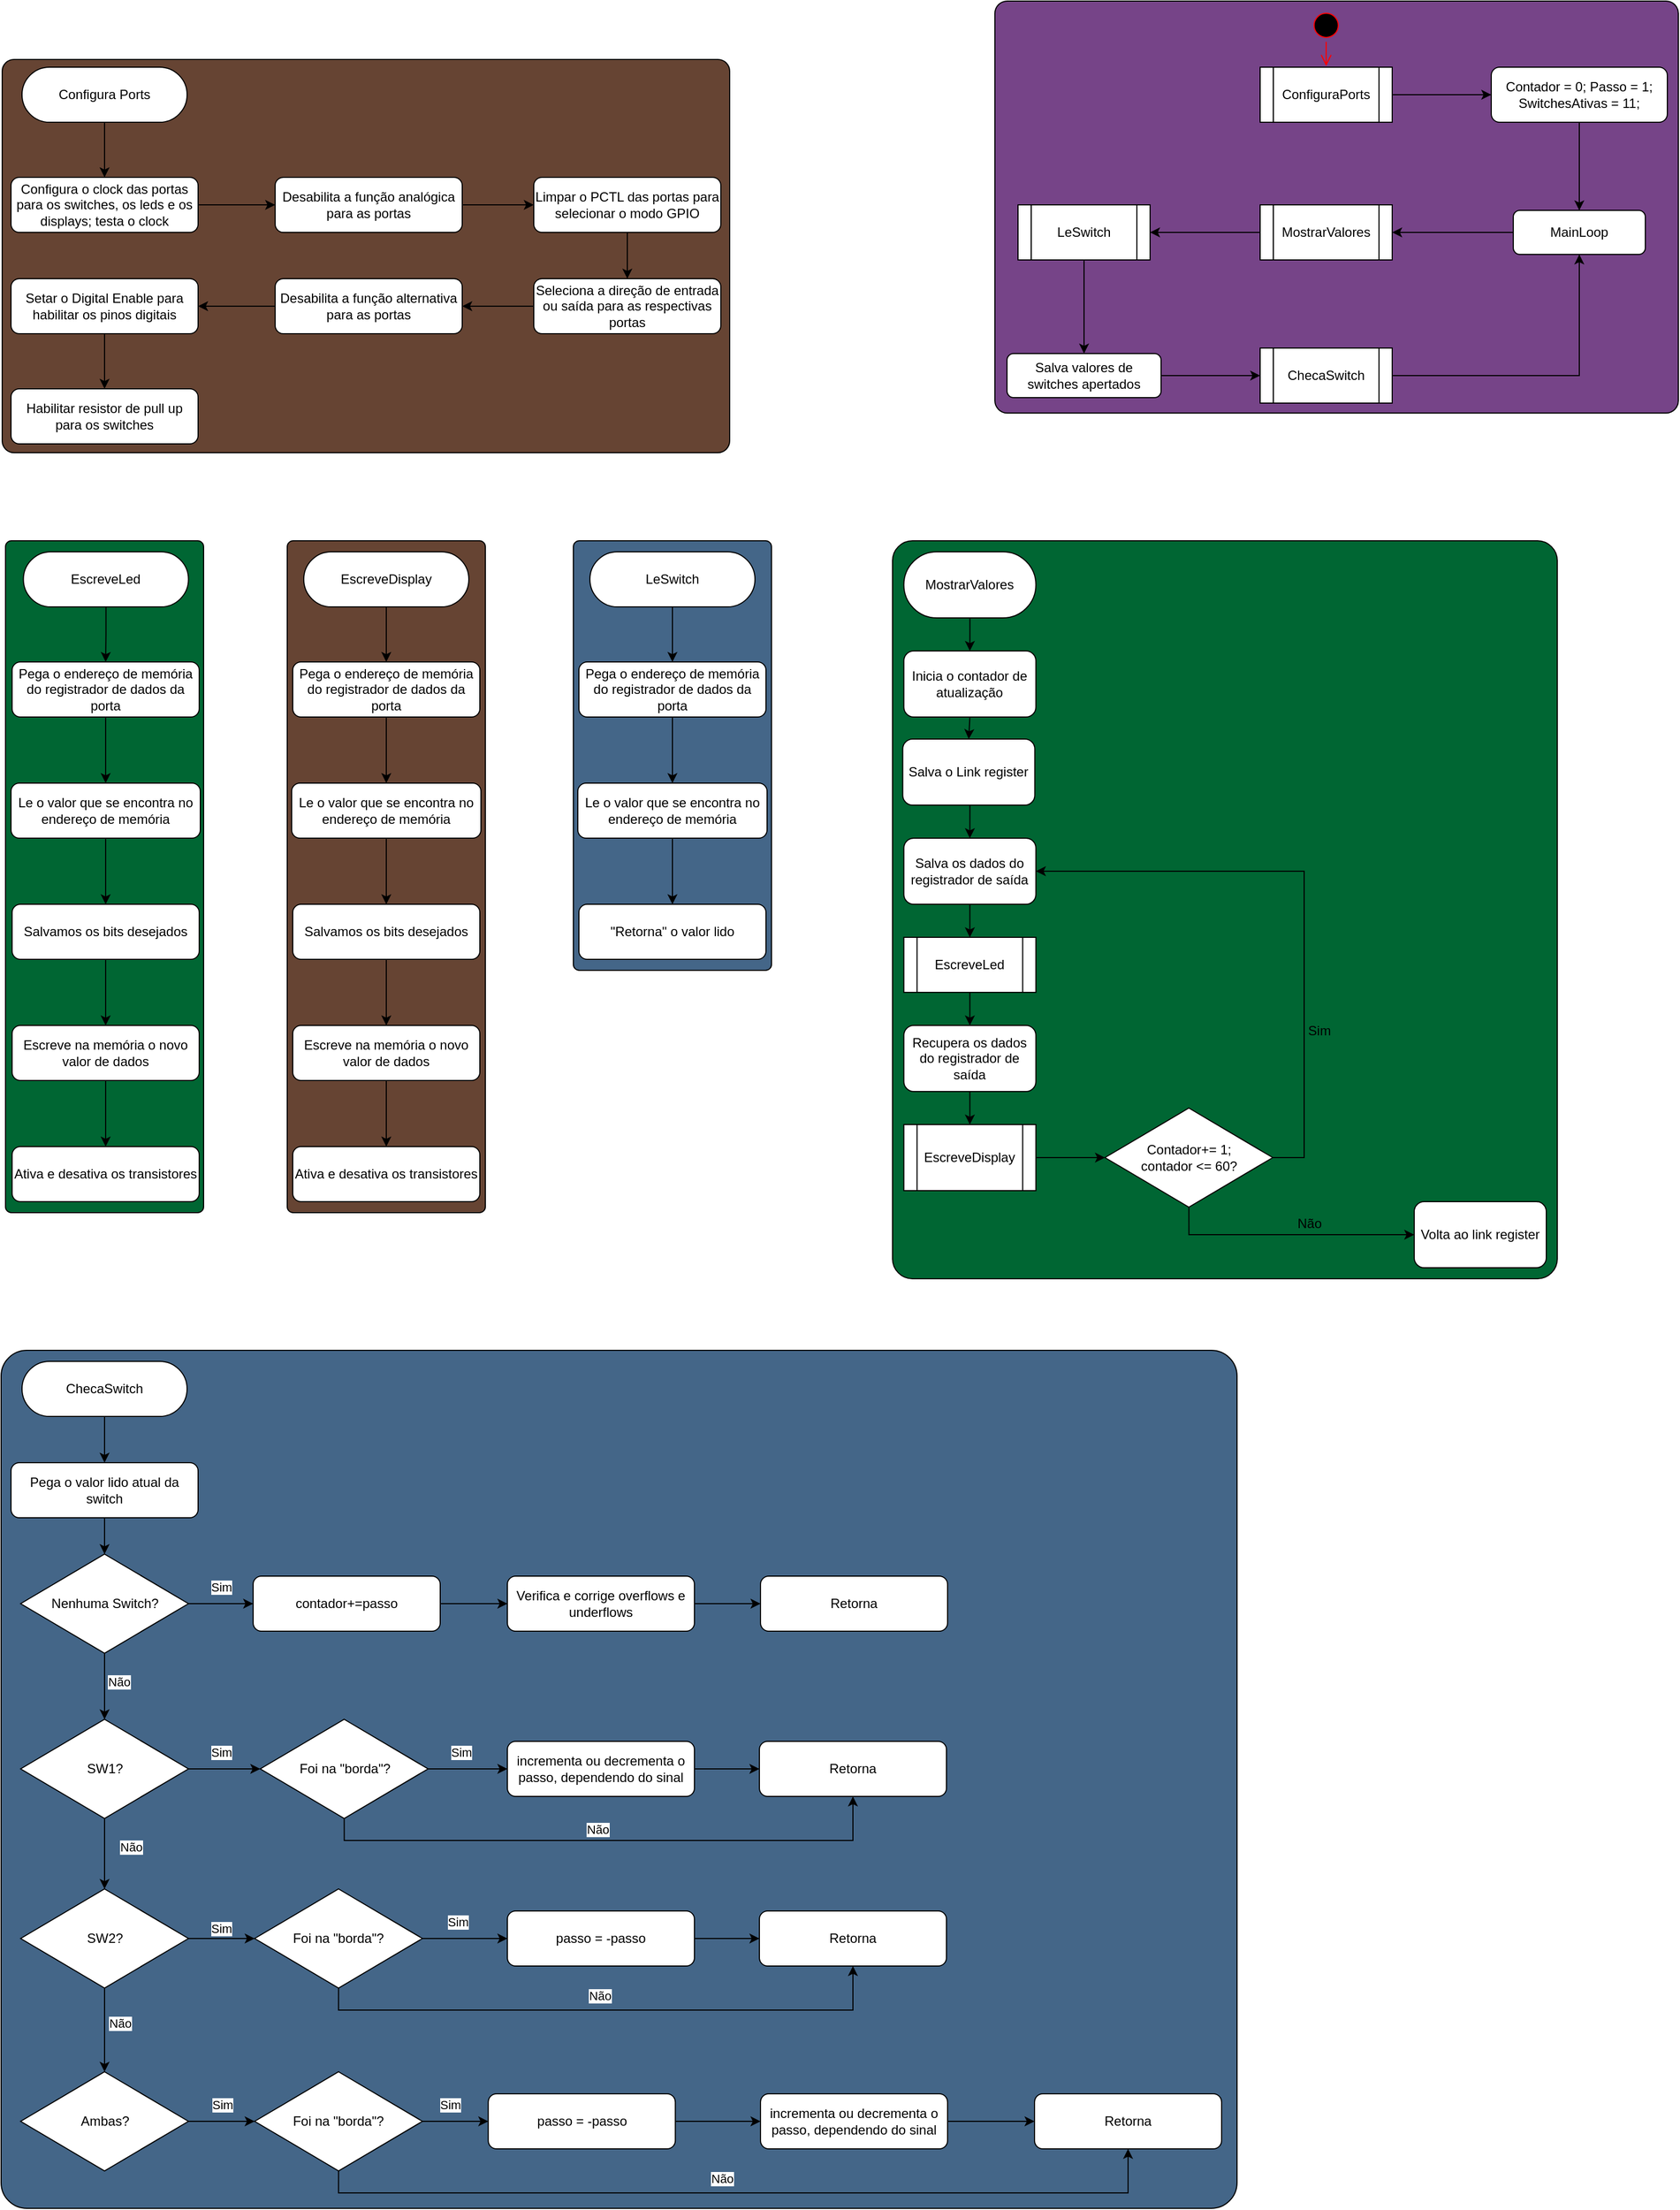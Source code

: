 <mxfile version="24.8.6">
  <diagram id="C5RBs43oDa-KdzZeNtuy" name="Page-1">
    <mxGraphModel dx="4897" dy="2060" grid="1" gridSize="10" guides="1" tooltips="1" connect="1" arrows="1" fold="1" page="1" pageScale="1" pageWidth="827" pageHeight="1169" math="0" shadow="0">
      <root>
        <mxCell id="WIyWlLk6GJQsqaUBKTNV-0" />
        <mxCell id="WIyWlLk6GJQsqaUBKTNV-1" parent="WIyWlLk6GJQsqaUBKTNV-0" />
        <mxCell id="rMhqAEyjCAJwNAI1KqYZ-9" value="" style="rounded=1;whiteSpace=wrap;html=1;shadow=0;fillColor=#764488;arcSize=3;" vertex="1" parent="WIyWlLk6GJQsqaUBKTNV-1">
          <mxGeometry x="119" y="10" width="621" height="374" as="geometry" />
        </mxCell>
        <mxCell id="rMhqAEyjCAJwNAI1KqYZ-8" value="" style="rounded=1;whiteSpace=wrap;html=1;shadow=0;fillColor=#446688;arcSize=3;" vertex="1" parent="WIyWlLk6GJQsqaUBKTNV-1">
          <mxGeometry x="-784" y="1235" width="1123" height="779" as="geometry" />
        </mxCell>
        <mxCell id="rMhqAEyjCAJwNAI1KqYZ-6" value="" style="rounded=1;whiteSpace=wrap;html=1;shadow=0;fillColor=#006633;arcSize=3;" vertex="1" parent="WIyWlLk6GJQsqaUBKTNV-1">
          <mxGeometry x="26" y="500" width="604" height="670" as="geometry" />
        </mxCell>
        <mxCell id="rMhqAEyjCAJwNAI1KqYZ-5" value="" style="rounded=1;whiteSpace=wrap;html=1;shadow=0;fillColor=#664433;arcSize=3;" vertex="1" parent="WIyWlLk6GJQsqaUBKTNV-1">
          <mxGeometry x="-783" y="63" width="661" height="357" as="geometry" />
        </mxCell>
        <mxCell id="rMhqAEyjCAJwNAI1KqYZ-4" value="" style="rounded=1;whiteSpace=wrap;html=1;shadow=0;fillColor=#446688;arcSize=3;" vertex="1" parent="WIyWlLk6GJQsqaUBKTNV-1">
          <mxGeometry x="-264" y="500" width="180" height="390" as="geometry" />
        </mxCell>
        <mxCell id="rMhqAEyjCAJwNAI1KqYZ-3" value="" style="rounded=1;whiteSpace=wrap;html=1;shadow=0;fillColor=#664433;arcSize=3;" vertex="1" parent="WIyWlLk6GJQsqaUBKTNV-1">
          <mxGeometry x="-524" y="500" width="180" height="610" as="geometry" />
        </mxCell>
        <mxCell id="rMhqAEyjCAJwNAI1KqYZ-2" value="" style="rounded=1;whiteSpace=wrap;html=1;shadow=0;fillColor=#006633;arcSize=3;" vertex="1" parent="WIyWlLk6GJQsqaUBKTNV-1">
          <mxGeometry x="-780" y="500" width="180" height="610" as="geometry" />
        </mxCell>
        <mxCell id="di8cyNwVnmL25keaqeYR-61" style="edgeStyle=orthogonalEdgeStyle;rounded=0;orthogonalLoop=1;jettySize=auto;html=1;exitX=0.5;exitY=1;exitDx=0;exitDy=0;entryX=0.5;entryY=0;entryDx=0;entryDy=0;" parent="WIyWlLk6GJQsqaUBKTNV-1" source="lv_RekSb9gPEwTirCU2u-7" target="di8cyNwVnmL25keaqeYR-53" edge="1">
          <mxGeometry relative="1" as="geometry" />
        </mxCell>
        <mxCell id="lv_RekSb9gPEwTirCU2u-7" value="Contador = 0; Passo = 1; SwitchesAtivas = 11;" style="rounded=1;whiteSpace=wrap;html=1;" parent="WIyWlLk6GJQsqaUBKTNV-1" vertex="1">
          <mxGeometry x="570" y="70" width="160" height="50" as="geometry" />
        </mxCell>
        <mxCell id="di8cyNwVnmL25keaqeYR-60" style="edgeStyle=orthogonalEdgeStyle;rounded=0;orthogonalLoop=1;jettySize=auto;html=1;exitX=1;exitY=0.5;exitDx=0;exitDy=0;entryX=0;entryY=0.5;entryDx=0;entryDy=0;" parent="WIyWlLk6GJQsqaUBKTNV-1" source="lv_RekSb9gPEwTirCU2u-9" target="lv_RekSb9gPEwTirCU2u-7" edge="1">
          <mxGeometry relative="1" as="geometry" />
        </mxCell>
        <mxCell id="lv_RekSb9gPEwTirCU2u-9" value="ConfiguraPorts" style="shape=process;whiteSpace=wrap;html=1;backgroundOutline=1;" parent="WIyWlLk6GJQsqaUBKTNV-1" vertex="1">
          <mxGeometry x="360" y="70" width="120" height="50" as="geometry" />
        </mxCell>
        <mxCell id="di8cyNwVnmL25keaqeYR-2" value="" style="edgeStyle=orthogonalEdgeStyle;rounded=0;orthogonalLoop=1;jettySize=auto;html=1;" parent="WIyWlLk6GJQsqaUBKTNV-1" source="di8cyNwVnmL25keaqeYR-0" target="di8cyNwVnmL25keaqeYR-1" edge="1">
          <mxGeometry relative="1" as="geometry" />
        </mxCell>
        <mxCell id="di8cyNwVnmL25keaqeYR-0" value="Configura Ports" style="rounded=1;whiteSpace=wrap;html=1;arcSize=50;" parent="WIyWlLk6GJQsqaUBKTNV-1" vertex="1">
          <mxGeometry x="-765" y="70" width="150" height="50" as="geometry" />
        </mxCell>
        <mxCell id="di8cyNwVnmL25keaqeYR-4" value="" style="edgeStyle=orthogonalEdgeStyle;rounded=0;orthogonalLoop=1;jettySize=auto;html=1;entryX=0;entryY=0.5;entryDx=0;entryDy=0;" parent="WIyWlLk6GJQsqaUBKTNV-1" source="di8cyNwVnmL25keaqeYR-1" target="di8cyNwVnmL25keaqeYR-5" edge="1">
          <mxGeometry relative="1" as="geometry">
            <mxPoint x="-510" y="195" as="targetPoint" />
          </mxGeometry>
        </mxCell>
        <mxCell id="di8cyNwVnmL25keaqeYR-1" value="Configura o clock das portas para os switches, os leds e os displays; testa o clock" style="whiteSpace=wrap;html=1;rounded=1;" parent="WIyWlLk6GJQsqaUBKTNV-1" vertex="1">
          <mxGeometry x="-775" y="170" width="170" height="50" as="geometry" />
        </mxCell>
        <mxCell id="di8cyNwVnmL25keaqeYR-7" style="edgeStyle=orthogonalEdgeStyle;rounded=0;orthogonalLoop=1;jettySize=auto;html=1;exitX=1;exitY=0.5;exitDx=0;exitDy=0;entryX=0;entryY=0.5;entryDx=0;entryDy=0;" parent="WIyWlLk6GJQsqaUBKTNV-1" source="di8cyNwVnmL25keaqeYR-5" target="di8cyNwVnmL25keaqeYR-6" edge="1">
          <mxGeometry relative="1" as="geometry" />
        </mxCell>
        <mxCell id="di8cyNwVnmL25keaqeYR-5" value="Desabilita a função analógica para as portas" style="whiteSpace=wrap;html=1;rounded=1;" parent="WIyWlLk6GJQsqaUBKTNV-1" vertex="1">
          <mxGeometry x="-535" y="170" width="170" height="50" as="geometry" />
        </mxCell>
        <mxCell id="di8cyNwVnmL25keaqeYR-9" style="edgeStyle=orthogonalEdgeStyle;rounded=0;orthogonalLoop=1;jettySize=auto;html=1;exitX=0.5;exitY=1;exitDx=0;exitDy=0;entryX=0.5;entryY=0;entryDx=0;entryDy=0;" parent="WIyWlLk6GJQsqaUBKTNV-1" source="di8cyNwVnmL25keaqeYR-6" target="di8cyNwVnmL25keaqeYR-8" edge="1">
          <mxGeometry relative="1" as="geometry" />
        </mxCell>
        <mxCell id="di8cyNwVnmL25keaqeYR-6" value="Limpar o PCTL das portas para selecionar o modo GPIO" style="whiteSpace=wrap;html=1;rounded=1;" parent="WIyWlLk6GJQsqaUBKTNV-1" vertex="1">
          <mxGeometry x="-300" y="170" width="170" height="50" as="geometry" />
        </mxCell>
        <mxCell id="t2Z2xWqeouiLBa1QRxr9-2" value="" style="ellipse;html=1;shape=startState;fillColor=#000000;strokeColor=#ff0000;" parent="WIyWlLk6GJQsqaUBKTNV-1" vertex="1">
          <mxGeometry x="405" y="17" width="30" height="30" as="geometry" />
        </mxCell>
        <mxCell id="t2Z2xWqeouiLBa1QRxr9-3" value="" style="edgeStyle=orthogonalEdgeStyle;html=1;verticalAlign=bottom;endArrow=open;endSize=8;strokeColor=#ff0000;rounded=0;" parent="WIyWlLk6GJQsqaUBKTNV-1" source="t2Z2xWqeouiLBa1QRxr9-2" edge="1">
          <mxGeometry relative="1" as="geometry">
            <mxPoint x="420" y="69" as="targetPoint" />
          </mxGeometry>
        </mxCell>
        <mxCell id="di8cyNwVnmL25keaqeYR-11" style="edgeStyle=orthogonalEdgeStyle;rounded=0;orthogonalLoop=1;jettySize=auto;html=1;entryX=1;entryY=0.5;entryDx=0;entryDy=0;" parent="WIyWlLk6GJQsqaUBKTNV-1" source="di8cyNwVnmL25keaqeYR-8" target="di8cyNwVnmL25keaqeYR-10" edge="1">
          <mxGeometry relative="1" as="geometry" />
        </mxCell>
        <mxCell id="di8cyNwVnmL25keaqeYR-8" value="Seleciona a direção de entrada ou saída para as respectivas portas" style="whiteSpace=wrap;html=1;rounded=1;" parent="WIyWlLk6GJQsqaUBKTNV-1" vertex="1">
          <mxGeometry x="-300" y="262" width="170" height="50" as="geometry" />
        </mxCell>
        <mxCell id="di8cyNwVnmL25keaqeYR-14" style="edgeStyle=orthogonalEdgeStyle;rounded=0;orthogonalLoop=1;jettySize=auto;html=1;exitX=0;exitY=0.5;exitDx=0;exitDy=0;entryX=1;entryY=0.5;entryDx=0;entryDy=0;" parent="WIyWlLk6GJQsqaUBKTNV-1" source="di8cyNwVnmL25keaqeYR-10" target="di8cyNwVnmL25keaqeYR-13" edge="1">
          <mxGeometry relative="1" as="geometry" />
        </mxCell>
        <mxCell id="di8cyNwVnmL25keaqeYR-10" value="Desabilita a função alternativa para as portas" style="whiteSpace=wrap;html=1;rounded=1;" parent="WIyWlLk6GJQsqaUBKTNV-1" vertex="1">
          <mxGeometry x="-535" y="262" width="170" height="50" as="geometry" />
        </mxCell>
        <mxCell id="di8cyNwVnmL25keaqeYR-16" style="edgeStyle=orthogonalEdgeStyle;rounded=0;orthogonalLoop=1;jettySize=auto;html=1;exitX=0.5;exitY=1;exitDx=0;exitDy=0;entryX=0.5;entryY=0;entryDx=0;entryDy=0;" parent="WIyWlLk6GJQsqaUBKTNV-1" source="di8cyNwVnmL25keaqeYR-13" target="di8cyNwVnmL25keaqeYR-15" edge="1">
          <mxGeometry relative="1" as="geometry" />
        </mxCell>
        <mxCell id="di8cyNwVnmL25keaqeYR-13" value="Setar o Digital Enable para habilitar os pinos digitais" style="whiteSpace=wrap;html=1;rounded=1;" parent="WIyWlLk6GJQsqaUBKTNV-1" vertex="1">
          <mxGeometry x="-775" y="262" width="170" height="50" as="geometry" />
        </mxCell>
        <mxCell id="di8cyNwVnmL25keaqeYR-15" value="Habilitar resistor de pull up para os switches" style="whiteSpace=wrap;html=1;rounded=1;" parent="WIyWlLk6GJQsqaUBKTNV-1" vertex="1">
          <mxGeometry x="-775" y="362" width="170" height="50" as="geometry" />
        </mxCell>
        <mxCell id="di8cyNwVnmL25keaqeYR-17" value="" style="edgeStyle=orthogonalEdgeStyle;rounded=0;orthogonalLoop=1;jettySize=auto;html=1;" parent="WIyWlLk6GJQsqaUBKTNV-1" source="di8cyNwVnmL25keaqeYR-18" target="di8cyNwVnmL25keaqeYR-20" edge="1">
          <mxGeometry relative="1" as="geometry" />
        </mxCell>
        <mxCell id="di8cyNwVnmL25keaqeYR-18" value="EscreveLed" style="rounded=1;whiteSpace=wrap;html=1;arcSize=50;" parent="WIyWlLk6GJQsqaUBKTNV-1" vertex="1">
          <mxGeometry x="-763.75" y="510" width="150" height="50" as="geometry" />
        </mxCell>
        <mxCell id="di8cyNwVnmL25keaqeYR-19" value="" style="edgeStyle=orthogonalEdgeStyle;rounded=0;orthogonalLoop=1;jettySize=auto;html=1;entryX=0.5;entryY=0;entryDx=0;entryDy=0;" parent="WIyWlLk6GJQsqaUBKTNV-1" source="di8cyNwVnmL25keaqeYR-20" target="di8cyNwVnmL25keaqeYR-22" edge="1">
          <mxGeometry relative="1" as="geometry">
            <mxPoint x="-510" y="645" as="targetPoint" />
          </mxGeometry>
        </mxCell>
        <mxCell id="di8cyNwVnmL25keaqeYR-20" value="Pega o endereço de memória do registrador de dados da porta" style="whiteSpace=wrap;html=1;rounded=1;" parent="WIyWlLk6GJQsqaUBKTNV-1" vertex="1">
          <mxGeometry x="-774" y="610" width="170" height="50" as="geometry" />
        </mxCell>
        <mxCell id="di8cyNwVnmL25keaqeYR-33" style="edgeStyle=orthogonalEdgeStyle;rounded=0;orthogonalLoop=1;jettySize=auto;html=1;exitX=0.5;exitY=1;exitDx=0;exitDy=0;entryX=0.5;entryY=0;entryDx=0;entryDy=0;" parent="WIyWlLk6GJQsqaUBKTNV-1" source="di8cyNwVnmL25keaqeYR-22" target="di8cyNwVnmL25keaqeYR-24" edge="1">
          <mxGeometry relative="1" as="geometry" />
        </mxCell>
        <mxCell id="di8cyNwVnmL25keaqeYR-22" value="Le o valor que se encontra no endereço de memória" style="whiteSpace=wrap;html=1;rounded=1;" parent="WIyWlLk6GJQsqaUBKTNV-1" vertex="1">
          <mxGeometry x="-775" y="720" width="172" height="50" as="geometry" />
        </mxCell>
        <mxCell id="di8cyNwVnmL25keaqeYR-23" style="edgeStyle=orthogonalEdgeStyle;rounded=0;orthogonalLoop=1;jettySize=auto;html=1;exitX=0.5;exitY=1;exitDx=0;exitDy=0;entryX=0.5;entryY=0;entryDx=0;entryDy=0;" parent="WIyWlLk6GJQsqaUBKTNV-1" source="di8cyNwVnmL25keaqeYR-24" target="di8cyNwVnmL25keaqeYR-26" edge="1">
          <mxGeometry relative="1" as="geometry" />
        </mxCell>
        <mxCell id="di8cyNwVnmL25keaqeYR-24" value="Salvamos os bits desejados" style="whiteSpace=wrap;html=1;rounded=1;" parent="WIyWlLk6GJQsqaUBKTNV-1" vertex="1">
          <mxGeometry x="-774" y="830" width="170" height="50" as="geometry" />
        </mxCell>
        <mxCell id="mHyUCylD8nDvr27302HU-1" style="edgeStyle=orthogonalEdgeStyle;rounded=0;orthogonalLoop=1;jettySize=auto;html=1;exitX=0.5;exitY=1;exitDx=0;exitDy=0;entryX=0.5;entryY=0;entryDx=0;entryDy=0;" parent="WIyWlLk6GJQsqaUBKTNV-1" source="di8cyNwVnmL25keaqeYR-26" target="mHyUCylD8nDvr27302HU-0" edge="1">
          <mxGeometry relative="1" as="geometry" />
        </mxCell>
        <mxCell id="di8cyNwVnmL25keaqeYR-26" value="Escreve na memória o novo valor de dados" style="whiteSpace=wrap;html=1;rounded=1;" parent="WIyWlLk6GJQsqaUBKTNV-1" vertex="1">
          <mxGeometry x="-774" y="940" width="170" height="50" as="geometry" />
        </mxCell>
        <mxCell id="di8cyNwVnmL25keaqeYR-34" value="" style="edgeStyle=orthogonalEdgeStyle;rounded=0;orthogonalLoop=1;jettySize=auto;html=1;" parent="WIyWlLk6GJQsqaUBKTNV-1" source="di8cyNwVnmL25keaqeYR-35" target="di8cyNwVnmL25keaqeYR-37" edge="1">
          <mxGeometry relative="1" as="geometry" />
        </mxCell>
        <mxCell id="di8cyNwVnmL25keaqeYR-35" value="EscreveDisplay" style="rounded=1;whiteSpace=wrap;html=1;arcSize=50;" parent="WIyWlLk6GJQsqaUBKTNV-1" vertex="1">
          <mxGeometry x="-509" y="510" width="150" height="50" as="geometry" />
        </mxCell>
        <mxCell id="di8cyNwVnmL25keaqeYR-36" value="" style="edgeStyle=orthogonalEdgeStyle;rounded=0;orthogonalLoop=1;jettySize=auto;html=1;entryX=0.5;entryY=0;entryDx=0;entryDy=0;" parent="WIyWlLk6GJQsqaUBKTNV-1" source="di8cyNwVnmL25keaqeYR-37" target="di8cyNwVnmL25keaqeYR-39" edge="1">
          <mxGeometry relative="1" as="geometry">
            <mxPoint x="-255" y="645" as="targetPoint" />
          </mxGeometry>
        </mxCell>
        <mxCell id="di8cyNwVnmL25keaqeYR-37" value="Pega o endereço de memória do registrador de dados da porta" style="whiteSpace=wrap;html=1;rounded=1;" parent="WIyWlLk6GJQsqaUBKTNV-1" vertex="1">
          <mxGeometry x="-519" y="610" width="170" height="50" as="geometry" />
        </mxCell>
        <mxCell id="di8cyNwVnmL25keaqeYR-38" style="edgeStyle=orthogonalEdgeStyle;rounded=0;orthogonalLoop=1;jettySize=auto;html=1;exitX=0.5;exitY=1;exitDx=0;exitDy=0;entryX=0.5;entryY=0;entryDx=0;entryDy=0;" parent="WIyWlLk6GJQsqaUBKTNV-1" source="di8cyNwVnmL25keaqeYR-39" target="di8cyNwVnmL25keaqeYR-41" edge="1">
          <mxGeometry relative="1" as="geometry" />
        </mxCell>
        <mxCell id="di8cyNwVnmL25keaqeYR-39" value="Le o valor que se encontra no endereço de memória" style="whiteSpace=wrap;html=1;rounded=1;" parent="WIyWlLk6GJQsqaUBKTNV-1" vertex="1">
          <mxGeometry x="-520" y="720" width="172" height="50" as="geometry" />
        </mxCell>
        <mxCell id="di8cyNwVnmL25keaqeYR-40" style="edgeStyle=orthogonalEdgeStyle;rounded=0;orthogonalLoop=1;jettySize=auto;html=1;exitX=0.5;exitY=1;exitDx=0;exitDy=0;entryX=0.5;entryY=0;entryDx=0;entryDy=0;" parent="WIyWlLk6GJQsqaUBKTNV-1" source="di8cyNwVnmL25keaqeYR-41" target="di8cyNwVnmL25keaqeYR-42" edge="1">
          <mxGeometry relative="1" as="geometry" />
        </mxCell>
        <mxCell id="di8cyNwVnmL25keaqeYR-41" value="Salvamos os bits desejados" style="whiteSpace=wrap;html=1;rounded=1;" parent="WIyWlLk6GJQsqaUBKTNV-1" vertex="1">
          <mxGeometry x="-519" y="830" width="170" height="50" as="geometry" />
        </mxCell>
        <mxCell id="mHyUCylD8nDvr27302HU-3" style="edgeStyle=orthogonalEdgeStyle;rounded=0;orthogonalLoop=1;jettySize=auto;html=1;exitX=0.5;exitY=1;exitDx=0;exitDy=0;entryX=0.5;entryY=0;entryDx=0;entryDy=0;" parent="WIyWlLk6GJQsqaUBKTNV-1" source="di8cyNwVnmL25keaqeYR-42" target="mHyUCylD8nDvr27302HU-2" edge="1">
          <mxGeometry relative="1" as="geometry" />
        </mxCell>
        <mxCell id="di8cyNwVnmL25keaqeYR-42" value="Escreve na memória o novo valor de dados" style="whiteSpace=wrap;html=1;rounded=1;" parent="WIyWlLk6GJQsqaUBKTNV-1" vertex="1">
          <mxGeometry x="-519" y="940" width="170" height="50" as="geometry" />
        </mxCell>
        <mxCell id="di8cyNwVnmL25keaqeYR-43" value="" style="edgeStyle=orthogonalEdgeStyle;rounded=0;orthogonalLoop=1;jettySize=auto;html=1;" parent="WIyWlLk6GJQsqaUBKTNV-1" source="di8cyNwVnmL25keaqeYR-44" target="di8cyNwVnmL25keaqeYR-46" edge="1">
          <mxGeometry relative="1" as="geometry" />
        </mxCell>
        <mxCell id="di8cyNwVnmL25keaqeYR-44" value="LeSwitch" style="rounded=1;whiteSpace=wrap;html=1;arcSize=50;" parent="WIyWlLk6GJQsqaUBKTNV-1" vertex="1">
          <mxGeometry x="-249" y="510" width="150" height="50" as="geometry" />
        </mxCell>
        <mxCell id="di8cyNwVnmL25keaqeYR-45" value="" style="edgeStyle=orthogonalEdgeStyle;rounded=0;orthogonalLoop=1;jettySize=auto;html=1;entryX=0.5;entryY=0;entryDx=0;entryDy=0;" parent="WIyWlLk6GJQsqaUBKTNV-1" source="di8cyNwVnmL25keaqeYR-46" target="di8cyNwVnmL25keaqeYR-48" edge="1">
          <mxGeometry relative="1" as="geometry">
            <mxPoint x="5" y="645" as="targetPoint" />
          </mxGeometry>
        </mxCell>
        <mxCell id="di8cyNwVnmL25keaqeYR-46" value="Pega o endereço de memória do registrador de dados da porta" style="whiteSpace=wrap;html=1;rounded=1;" parent="WIyWlLk6GJQsqaUBKTNV-1" vertex="1">
          <mxGeometry x="-259" y="610" width="170" height="50" as="geometry" />
        </mxCell>
        <mxCell id="di8cyNwVnmL25keaqeYR-47" style="edgeStyle=orthogonalEdgeStyle;rounded=0;orthogonalLoop=1;jettySize=auto;html=1;exitX=0.5;exitY=1;exitDx=0;exitDy=0;entryX=0.5;entryY=0;entryDx=0;entryDy=0;" parent="WIyWlLk6GJQsqaUBKTNV-1" source="di8cyNwVnmL25keaqeYR-48" target="di8cyNwVnmL25keaqeYR-50" edge="1">
          <mxGeometry relative="1" as="geometry" />
        </mxCell>
        <mxCell id="di8cyNwVnmL25keaqeYR-48" value="Le o valor que se encontra no endereço de memória" style="whiteSpace=wrap;html=1;rounded=1;" parent="WIyWlLk6GJQsqaUBKTNV-1" vertex="1">
          <mxGeometry x="-260" y="720" width="172" height="50" as="geometry" />
        </mxCell>
        <mxCell id="di8cyNwVnmL25keaqeYR-50" value="&quot;Retorna&quot; o valor lido" style="whiteSpace=wrap;html=1;rounded=1;" parent="WIyWlLk6GJQsqaUBKTNV-1" vertex="1">
          <mxGeometry x="-259" y="830" width="170" height="50" as="geometry" />
        </mxCell>
        <mxCell id="mHyUCylD8nDvr27302HU-5" style="edgeStyle=orthogonalEdgeStyle;rounded=0;orthogonalLoop=1;jettySize=auto;html=1;exitX=0;exitY=0.5;exitDx=0;exitDy=0;entryX=1;entryY=0.5;entryDx=0;entryDy=0;" parent="WIyWlLk6GJQsqaUBKTNV-1" source="di8cyNwVnmL25keaqeYR-53" target="mHyUCylD8nDvr27302HU-4" edge="1">
          <mxGeometry relative="1" as="geometry" />
        </mxCell>
        <mxCell id="di8cyNwVnmL25keaqeYR-53" value="MainLoop" style="rounded=1;whiteSpace=wrap;html=1;" parent="WIyWlLk6GJQsqaUBKTNV-1" vertex="1">
          <mxGeometry x="590" y="200" width="120" height="40" as="geometry" />
        </mxCell>
        <mxCell id="mHyUCylD8nDvr27302HU-0" value="Ativa e desativa os transistores" style="whiteSpace=wrap;html=1;rounded=1;" parent="WIyWlLk6GJQsqaUBKTNV-1" vertex="1">
          <mxGeometry x="-774" y="1050" width="170" height="50" as="geometry" />
        </mxCell>
        <mxCell id="mHyUCylD8nDvr27302HU-2" value="Ativa e desativa os transistores" style="whiteSpace=wrap;html=1;rounded=1;" parent="WIyWlLk6GJQsqaUBKTNV-1" vertex="1">
          <mxGeometry x="-519" y="1050" width="170" height="50" as="geometry" />
        </mxCell>
        <mxCell id="mHyUCylD8nDvr27302HU-7" style="edgeStyle=orthogonalEdgeStyle;rounded=0;orthogonalLoop=1;jettySize=auto;html=1;exitX=0;exitY=0.5;exitDx=0;exitDy=0;entryX=1;entryY=0.5;entryDx=0;entryDy=0;" parent="WIyWlLk6GJQsqaUBKTNV-1" source="mHyUCylD8nDvr27302HU-4" target="mHyUCylD8nDvr27302HU-6" edge="1">
          <mxGeometry relative="1" as="geometry" />
        </mxCell>
        <mxCell id="mHyUCylD8nDvr27302HU-4" value="MostrarValores" style="shape=process;whiteSpace=wrap;html=1;backgroundOutline=1;" parent="WIyWlLk6GJQsqaUBKTNV-1" vertex="1">
          <mxGeometry x="360" y="195" width="120" height="50" as="geometry" />
        </mxCell>
        <mxCell id="wpho40y9BHiqfO5JomiT-2" style="edgeStyle=orthogonalEdgeStyle;rounded=0;orthogonalLoop=1;jettySize=auto;html=1;exitX=0.5;exitY=1;exitDx=0;exitDy=0;entryX=0.5;entryY=0;entryDx=0;entryDy=0;" edge="1" parent="WIyWlLk6GJQsqaUBKTNV-1" source="mHyUCylD8nDvr27302HU-6" target="wpho40y9BHiqfO5JomiT-1">
          <mxGeometry relative="1" as="geometry" />
        </mxCell>
        <mxCell id="mHyUCylD8nDvr27302HU-6" value="LeSwitch" style="shape=process;whiteSpace=wrap;html=1;backgroundOutline=1;" parent="WIyWlLk6GJQsqaUBKTNV-1" vertex="1">
          <mxGeometry x="140" y="195" width="120" height="50" as="geometry" />
        </mxCell>
        <mxCell id="RRld8_Ms4miQu49pa0YA-27" style="edgeStyle=orthogonalEdgeStyle;rounded=0;orthogonalLoop=1;jettySize=auto;html=1;entryX=0.5;entryY=0;entryDx=0;entryDy=0;" edge="1" parent="WIyWlLk6GJQsqaUBKTNV-1" source="RRld8_Ms4miQu49pa0YA-0" target="RRld8_Ms4miQu49pa0YA-5">
          <mxGeometry relative="1" as="geometry" />
        </mxCell>
        <mxCell id="RRld8_Ms4miQu49pa0YA-0" value="MostrarValores" style="rounded=1;whiteSpace=wrap;html=1;arcSize=50;" parent="WIyWlLk6GJQsqaUBKTNV-1" vertex="1">
          <mxGeometry x="36.25" y="510" width="120" height="60" as="geometry" />
        </mxCell>
        <mxCell id="RRld8_Ms4miQu49pa0YA-12" style="edgeStyle=orthogonalEdgeStyle;rounded=0;orthogonalLoop=1;jettySize=auto;html=1;exitX=0.5;exitY=1;exitDx=0;exitDy=0;entryX=0.5;entryY=0;entryDx=0;entryDy=0;" edge="1" parent="WIyWlLk6GJQsqaUBKTNV-1" source="RRld8_Ms4miQu49pa0YA-1" target="RRld8_Ms4miQu49pa0YA-11">
          <mxGeometry relative="1" as="geometry" />
        </mxCell>
        <mxCell id="RRld8_Ms4miQu49pa0YA-1" value="EscreveLed" style="shape=process;whiteSpace=wrap;html=1;backgroundOutline=1;" vertex="1" parent="WIyWlLk6GJQsqaUBKTNV-1">
          <mxGeometry x="36.25" y="860" width="120" height="50" as="geometry" />
        </mxCell>
        <mxCell id="RRld8_Ms4miQu49pa0YA-26" style="edgeStyle=orthogonalEdgeStyle;rounded=0;orthogonalLoop=1;jettySize=auto;html=1;exitX=0.5;exitY=1;exitDx=0;exitDy=0;entryX=0.5;entryY=0;entryDx=0;entryDy=0;" edge="1" parent="WIyWlLk6GJQsqaUBKTNV-1" source="RRld8_Ms4miQu49pa0YA-5" target="RRld8_Ms4miQu49pa0YA-24">
          <mxGeometry relative="1" as="geometry" />
        </mxCell>
        <mxCell id="RRld8_Ms4miQu49pa0YA-5" value="Inicia o contador de atualização" style="rounded=1;whiteSpace=wrap;html=1;" vertex="1" parent="WIyWlLk6GJQsqaUBKTNV-1">
          <mxGeometry x="36.25" y="600" width="120" height="60" as="geometry" />
        </mxCell>
        <mxCell id="RRld8_Ms4miQu49pa0YA-10" style="edgeStyle=orthogonalEdgeStyle;rounded=0;orthogonalLoop=1;jettySize=auto;html=1;exitX=0.5;exitY=1;exitDx=0;exitDy=0;entryX=0.5;entryY=0;entryDx=0;entryDy=0;" edge="1" parent="WIyWlLk6GJQsqaUBKTNV-1" source="RRld8_Ms4miQu49pa0YA-8" target="RRld8_Ms4miQu49pa0YA-1">
          <mxGeometry relative="1" as="geometry" />
        </mxCell>
        <mxCell id="RRld8_Ms4miQu49pa0YA-8" value="Salva os dados do registrador de saída " style="rounded=1;whiteSpace=wrap;html=1;" vertex="1" parent="WIyWlLk6GJQsqaUBKTNV-1">
          <mxGeometry x="36.25" y="770" width="120" height="60" as="geometry" />
        </mxCell>
        <mxCell id="wpho40y9BHiqfO5JomiT-4" style="edgeStyle=orthogonalEdgeStyle;rounded=0;orthogonalLoop=1;jettySize=auto;html=1;exitX=1;exitY=0.5;exitDx=0;exitDy=0;entryX=0;entryY=0.5;entryDx=0;entryDy=0;" edge="1" parent="WIyWlLk6GJQsqaUBKTNV-1" source="wpho40y9BHiqfO5JomiT-1" target="wpho40y9BHiqfO5JomiT-3">
          <mxGeometry relative="1" as="geometry" />
        </mxCell>
        <mxCell id="wpho40y9BHiqfO5JomiT-1" value="Salva valores de switches apertados" style="rounded=1;whiteSpace=wrap;html=1;" vertex="1" parent="WIyWlLk6GJQsqaUBKTNV-1">
          <mxGeometry x="130" y="330" width="140" height="40" as="geometry" />
        </mxCell>
        <mxCell id="RRld8_Ms4miQu49pa0YA-14" style="edgeStyle=orthogonalEdgeStyle;rounded=0;orthogonalLoop=1;jettySize=auto;html=1;exitX=0.5;exitY=1;exitDx=0;exitDy=0;entryX=0.5;entryY=0;entryDx=0;entryDy=0;" edge="1" parent="WIyWlLk6GJQsqaUBKTNV-1" source="RRld8_Ms4miQu49pa0YA-11" target="RRld8_Ms4miQu49pa0YA-13">
          <mxGeometry relative="1" as="geometry" />
        </mxCell>
        <mxCell id="RRld8_Ms4miQu49pa0YA-11" value="Recupera os dados do registrador de saída" style="rounded=1;whiteSpace=wrap;html=1;" vertex="1" parent="WIyWlLk6GJQsqaUBKTNV-1">
          <mxGeometry x="36.25" y="940" width="120" height="60" as="geometry" />
        </mxCell>
        <mxCell id="RRld8_Ms4miQu49pa0YA-19" style="edgeStyle=orthogonalEdgeStyle;rounded=0;orthogonalLoop=1;jettySize=auto;html=1;exitX=1;exitY=0.5;exitDx=0;exitDy=0;" edge="1" parent="WIyWlLk6GJQsqaUBKTNV-1" source="RRld8_Ms4miQu49pa0YA-13" target="RRld8_Ms4miQu49pa0YA-17">
          <mxGeometry relative="1" as="geometry" />
        </mxCell>
        <mxCell id="RRld8_Ms4miQu49pa0YA-13" value="EscreveDisplay" style="shape=process;whiteSpace=wrap;html=1;backgroundOutline=1;" vertex="1" parent="WIyWlLk6GJQsqaUBKTNV-1">
          <mxGeometry x="36.25" y="1030" width="120" height="60" as="geometry" />
        </mxCell>
        <mxCell id="wpho40y9BHiqfO5JomiT-6" style="edgeStyle=orthogonalEdgeStyle;rounded=0;orthogonalLoop=1;jettySize=auto;html=1;exitX=1;exitY=0.5;exitDx=0;exitDy=0;entryX=0.5;entryY=1;entryDx=0;entryDy=0;" edge="1" parent="WIyWlLk6GJQsqaUBKTNV-1" source="wpho40y9BHiqfO5JomiT-3" target="di8cyNwVnmL25keaqeYR-53">
          <mxGeometry relative="1" as="geometry">
            <mxPoint x="570" y="350" as="targetPoint" />
          </mxGeometry>
        </mxCell>
        <mxCell id="wpho40y9BHiqfO5JomiT-3" value="ChecaSwitch" style="shape=process;whiteSpace=wrap;html=1;backgroundOutline=1;" vertex="1" parent="WIyWlLk6GJQsqaUBKTNV-1">
          <mxGeometry x="360" y="325" width="120" height="50" as="geometry" />
        </mxCell>
        <mxCell id="RRld8_Ms4miQu49pa0YA-20" style="edgeStyle=orthogonalEdgeStyle;rounded=0;orthogonalLoop=1;jettySize=auto;html=1;exitX=1;exitY=0.5;exitDx=0;exitDy=0;entryX=1;entryY=0.5;entryDx=0;entryDy=0;" edge="1" parent="WIyWlLk6GJQsqaUBKTNV-1" source="RRld8_Ms4miQu49pa0YA-17" target="RRld8_Ms4miQu49pa0YA-8">
          <mxGeometry relative="1" as="geometry">
            <Array as="points">
              <mxPoint x="400" y="1060" />
              <mxPoint x="400" y="800" />
            </Array>
          </mxGeometry>
        </mxCell>
        <mxCell id="RRld8_Ms4miQu49pa0YA-22" style="edgeStyle=orthogonalEdgeStyle;rounded=0;orthogonalLoop=1;jettySize=auto;html=1;exitX=0.5;exitY=1;exitDx=0;exitDy=0;entryX=0;entryY=0.5;entryDx=0;entryDy=0;" edge="1" parent="WIyWlLk6GJQsqaUBKTNV-1" source="RRld8_Ms4miQu49pa0YA-17" target="RRld8_Ms4miQu49pa0YA-23">
          <mxGeometry relative="1" as="geometry">
            <mxPoint x="96.25" y="1250" as="targetPoint" />
            <Array as="points">
              <mxPoint x="295" y="1130" />
            </Array>
          </mxGeometry>
        </mxCell>
        <mxCell id="RRld8_Ms4miQu49pa0YA-17" value="Contador+= 1;&lt;br&gt; contador &amp;lt;= 60?" style="rhombus;whiteSpace=wrap;html=1;" vertex="1" parent="WIyWlLk6GJQsqaUBKTNV-1">
          <mxGeometry x="219" y="1015" width="152.5" height="90" as="geometry" />
        </mxCell>
        <mxCell id="RRld8_Ms4miQu49pa0YA-21" value="Sim" style="text;html=1;align=center;verticalAlign=middle;whiteSpace=wrap;rounded=0;" vertex="1" parent="WIyWlLk6GJQsqaUBKTNV-1">
          <mxGeometry x="384" y="930" width="60" height="30" as="geometry" />
        </mxCell>
        <mxCell id="RRld8_Ms4miQu49pa0YA-23" value="Volta ao link register" style="rounded=1;whiteSpace=wrap;html=1;" vertex="1" parent="WIyWlLk6GJQsqaUBKTNV-1">
          <mxGeometry x="500" y="1100" width="120" height="60" as="geometry" />
        </mxCell>
        <mxCell id="RRld8_Ms4miQu49pa0YA-25" style="edgeStyle=orthogonalEdgeStyle;rounded=0;orthogonalLoop=1;jettySize=auto;html=1;exitX=0.5;exitY=1;exitDx=0;exitDy=0;entryX=0.5;entryY=0;entryDx=0;entryDy=0;" edge="1" parent="WIyWlLk6GJQsqaUBKTNV-1" source="RRld8_Ms4miQu49pa0YA-24" target="RRld8_Ms4miQu49pa0YA-8">
          <mxGeometry relative="1" as="geometry" />
        </mxCell>
        <mxCell id="RRld8_Ms4miQu49pa0YA-24" value="Salva o Link register" style="rounded=1;whiteSpace=wrap;html=1;" vertex="1" parent="WIyWlLk6GJQsqaUBKTNV-1">
          <mxGeometry x="35.25" y="680" width="120" height="60" as="geometry" />
        </mxCell>
        <mxCell id="RRld8_Ms4miQu49pa0YA-28" value="Não" style="text;html=1;align=center;verticalAlign=middle;whiteSpace=wrap;rounded=0;" vertex="1" parent="WIyWlLk6GJQsqaUBKTNV-1">
          <mxGeometry x="375" y="1105" width="60" height="30" as="geometry" />
        </mxCell>
        <mxCell id="wpho40y9BHiqfO5JomiT-8" value="" style="edgeStyle=orthogonalEdgeStyle;rounded=0;orthogonalLoop=1;jettySize=auto;html=1;" edge="1" parent="WIyWlLk6GJQsqaUBKTNV-1" source="wpho40y9BHiqfO5JomiT-9" target="wpho40y9BHiqfO5JomiT-11">
          <mxGeometry relative="1" as="geometry" />
        </mxCell>
        <mxCell id="wpho40y9BHiqfO5JomiT-9" value="ChecaSwitch" style="rounded=1;whiteSpace=wrap;html=1;arcSize=50;" vertex="1" parent="WIyWlLk6GJQsqaUBKTNV-1">
          <mxGeometry x="-765" y="1245" width="150" height="50" as="geometry" />
        </mxCell>
        <mxCell id="wpho40y9BHiqfO5JomiT-16" style="edgeStyle=orthogonalEdgeStyle;rounded=0;orthogonalLoop=1;jettySize=auto;html=1;exitX=0.5;exitY=1;exitDx=0;exitDy=0;entryX=0.5;entryY=0;entryDx=0;entryDy=0;" edge="1" parent="WIyWlLk6GJQsqaUBKTNV-1" source="wpho40y9BHiqfO5JomiT-11" target="wpho40y9BHiqfO5JomiT-15">
          <mxGeometry relative="1" as="geometry" />
        </mxCell>
        <mxCell id="wpho40y9BHiqfO5JomiT-11" value="Pega o valor lido atual da switch" style="whiteSpace=wrap;html=1;rounded=1;" vertex="1" parent="WIyWlLk6GJQsqaUBKTNV-1">
          <mxGeometry x="-775" y="1337" width="170" height="50" as="geometry" />
        </mxCell>
        <mxCell id="wpho40y9BHiqfO5JomiT-19" value="Não" style="edgeStyle=orthogonalEdgeStyle;rounded=0;orthogonalLoop=1;jettySize=auto;html=1;exitX=0.5;exitY=1;exitDx=0;exitDy=0;entryX=0.5;entryY=0;entryDx=0;entryDy=0;" edge="1" parent="WIyWlLk6GJQsqaUBKTNV-1" source="wpho40y9BHiqfO5JomiT-15" target="wpho40y9BHiqfO5JomiT-17">
          <mxGeometry x="0.013" y="14" relative="1" as="geometry">
            <mxPoint x="-1" y="-5" as="offset" />
          </mxGeometry>
        </mxCell>
        <mxCell id="wpho40y9BHiqfO5JomiT-25" style="edgeStyle=orthogonalEdgeStyle;rounded=0;orthogonalLoop=1;jettySize=auto;html=1;exitX=1;exitY=0.5;exitDx=0;exitDy=0;entryX=0;entryY=0.5;entryDx=0;entryDy=0;" edge="1" parent="WIyWlLk6GJQsqaUBKTNV-1" source="wpho40y9BHiqfO5JomiT-15" target="wpho40y9BHiqfO5JomiT-26">
          <mxGeometry relative="1" as="geometry">
            <mxPoint x="-376" y="1465" as="targetPoint" />
          </mxGeometry>
        </mxCell>
        <mxCell id="wpho40y9BHiqfO5JomiT-69" value="Sim" style="edgeLabel;html=1;align=center;verticalAlign=middle;resizable=0;points=[];" vertex="1" connectable="0" parent="wpho40y9BHiqfO5JomiT-25">
          <mxGeometry x="-0.031" y="-2" relative="1" as="geometry">
            <mxPoint x="1" y="-17" as="offset" />
          </mxGeometry>
        </mxCell>
        <mxCell id="wpho40y9BHiqfO5JomiT-15" value="Nenhuma Switch?" style="rhombus;whiteSpace=wrap;html=1;" vertex="1" parent="WIyWlLk6GJQsqaUBKTNV-1">
          <mxGeometry x="-766.25" y="1420" width="152.5" height="90" as="geometry" />
        </mxCell>
        <mxCell id="wpho40y9BHiqfO5JomiT-20" style="edgeStyle=orthogonalEdgeStyle;rounded=0;orthogonalLoop=1;jettySize=auto;html=1;exitX=0.5;exitY=1;exitDx=0;exitDy=0;entryX=0.5;entryY=0;entryDx=0;entryDy=0;" edge="1" parent="WIyWlLk6GJQsqaUBKTNV-1" source="wpho40y9BHiqfO5JomiT-17" target="wpho40y9BHiqfO5JomiT-18">
          <mxGeometry relative="1" as="geometry" />
        </mxCell>
        <mxCell id="wpho40y9BHiqfO5JomiT-21" value="Não" style="edgeLabel;html=1;align=center;verticalAlign=middle;resizable=0;points=[];" vertex="1" connectable="0" parent="wpho40y9BHiqfO5JomiT-20">
          <mxGeometry x="-0.18" y="1" relative="1" as="geometry">
            <mxPoint x="23" as="offset" />
          </mxGeometry>
        </mxCell>
        <mxCell id="wpho40y9BHiqfO5JomiT-38" value="" style="edgeStyle=orthogonalEdgeStyle;rounded=0;orthogonalLoop=1;jettySize=auto;html=1;" edge="1" parent="WIyWlLk6GJQsqaUBKTNV-1" source="wpho40y9BHiqfO5JomiT-17" target="wpho40y9BHiqfO5JomiT-37">
          <mxGeometry relative="1" as="geometry" />
        </mxCell>
        <mxCell id="wpho40y9BHiqfO5JomiT-68" value="Sim" style="edgeLabel;html=1;align=center;verticalAlign=middle;resizable=0;points=[];" vertex="1" connectable="0" parent="wpho40y9BHiqfO5JomiT-38">
          <mxGeometry x="-0.153" y="-1" relative="1" as="geometry">
            <mxPoint x="2" y="-16" as="offset" />
          </mxGeometry>
        </mxCell>
        <mxCell id="wpho40y9BHiqfO5JomiT-17" value="SW1?" style="rhombus;whiteSpace=wrap;html=1;" vertex="1" parent="WIyWlLk6GJQsqaUBKTNV-1">
          <mxGeometry x="-766.25" y="1570" width="152.5" height="90" as="geometry" />
        </mxCell>
        <mxCell id="wpho40y9BHiqfO5JomiT-23" style="edgeStyle=orthogonalEdgeStyle;rounded=0;orthogonalLoop=1;jettySize=auto;html=1;exitX=0.5;exitY=1;exitDx=0;exitDy=0;entryX=0.5;entryY=0;entryDx=0;entryDy=0;" edge="1" parent="WIyWlLk6GJQsqaUBKTNV-1" source="wpho40y9BHiqfO5JomiT-18" target="wpho40y9BHiqfO5JomiT-22">
          <mxGeometry relative="1" as="geometry" />
        </mxCell>
        <mxCell id="wpho40y9BHiqfO5JomiT-24" value="Não" style="edgeLabel;html=1;align=center;verticalAlign=middle;resizable=0;points=[];" vertex="1" connectable="0" parent="wpho40y9BHiqfO5JomiT-23">
          <mxGeometry x="-0.169" y="-1" relative="1" as="geometry">
            <mxPoint x="15" as="offset" />
          </mxGeometry>
        </mxCell>
        <mxCell id="wpho40y9BHiqfO5JomiT-56" style="edgeStyle=orthogonalEdgeStyle;rounded=0;orthogonalLoop=1;jettySize=auto;html=1;exitX=1;exitY=0.5;exitDx=0;exitDy=0;entryX=0;entryY=0.5;entryDx=0;entryDy=0;" edge="1" parent="WIyWlLk6GJQsqaUBKTNV-1" source="wpho40y9BHiqfO5JomiT-18" target="wpho40y9BHiqfO5JomiT-52">
          <mxGeometry relative="1" as="geometry" />
        </mxCell>
        <mxCell id="wpho40y9BHiqfO5JomiT-67" value="Sim" style="edgeLabel;html=1;align=center;verticalAlign=middle;resizable=0;points=[];" vertex="1" connectable="0" parent="wpho40y9BHiqfO5JomiT-56">
          <mxGeometry x="-0.247" y="3" relative="1" as="geometry">
            <mxPoint x="7" y="-6" as="offset" />
          </mxGeometry>
        </mxCell>
        <mxCell id="wpho40y9BHiqfO5JomiT-18" value="SW2?" style="rhombus;whiteSpace=wrap;html=1;" vertex="1" parent="WIyWlLk6GJQsqaUBKTNV-1">
          <mxGeometry x="-766.25" y="1724" width="152.5" height="90" as="geometry" />
        </mxCell>
        <mxCell id="wpho40y9BHiqfO5JomiT-65" style="edgeStyle=orthogonalEdgeStyle;rounded=0;orthogonalLoop=1;jettySize=auto;html=1;exitX=1;exitY=0.5;exitDx=0;exitDy=0;entryX=0;entryY=0.5;entryDx=0;entryDy=0;" edge="1" parent="WIyWlLk6GJQsqaUBKTNV-1" source="wpho40y9BHiqfO5JomiT-22" target="wpho40y9BHiqfO5JomiT-61">
          <mxGeometry relative="1" as="geometry" />
        </mxCell>
        <mxCell id="wpho40y9BHiqfO5JomiT-66" value="Sim" style="edgeLabel;html=1;align=center;verticalAlign=middle;resizable=0;points=[];" vertex="1" connectable="0" parent="wpho40y9BHiqfO5JomiT-65">
          <mxGeometry x="-0.164" y="1" relative="1" as="geometry">
            <mxPoint x="5" y="-14" as="offset" />
          </mxGeometry>
        </mxCell>
        <mxCell id="wpho40y9BHiqfO5JomiT-22" value="Ambas?" style="rhombus;whiteSpace=wrap;html=1;" vertex="1" parent="WIyWlLk6GJQsqaUBKTNV-1">
          <mxGeometry x="-766.25" y="1890" width="152.5" height="90" as="geometry" />
        </mxCell>
        <mxCell id="wpho40y9BHiqfO5JomiT-28" value="" style="edgeStyle=orthogonalEdgeStyle;rounded=0;orthogonalLoop=1;jettySize=auto;html=1;" edge="1" parent="WIyWlLk6GJQsqaUBKTNV-1" source="wpho40y9BHiqfO5JomiT-26" target="wpho40y9BHiqfO5JomiT-27">
          <mxGeometry relative="1" as="geometry" />
        </mxCell>
        <mxCell id="wpho40y9BHiqfO5JomiT-36" style="edgeStyle=orthogonalEdgeStyle;rounded=0;orthogonalLoop=1;jettySize=auto;html=1;exitX=1;exitY=0.5;exitDx=0;exitDy=0;entryX=0;entryY=0.5;entryDx=0;entryDy=0;" edge="1" parent="WIyWlLk6GJQsqaUBKTNV-1" source="wpho40y9BHiqfO5JomiT-27" target="wpho40y9BHiqfO5JomiT-29">
          <mxGeometry relative="1" as="geometry" />
        </mxCell>
        <mxCell id="wpho40y9BHiqfO5JomiT-27" value="Verifica e corrige overflows e underflows" style="whiteSpace=wrap;html=1;rounded=1;" vertex="1" parent="WIyWlLk6GJQsqaUBKTNV-1">
          <mxGeometry x="-324" y="1440" width="170" height="50" as="geometry" />
        </mxCell>
        <mxCell id="wpho40y9BHiqfO5JomiT-29" value="Retorna" style="whiteSpace=wrap;html=1;rounded=1;" vertex="1" parent="WIyWlLk6GJQsqaUBKTNV-1">
          <mxGeometry x="-94" y="1440" width="170" height="50" as="geometry" />
        </mxCell>
        <mxCell id="wpho40y9BHiqfO5JomiT-26" value="contador+=passo" style="whiteSpace=wrap;html=1;rounded=1;" vertex="1" parent="WIyWlLk6GJQsqaUBKTNV-1">
          <mxGeometry x="-555" y="1440" width="170" height="50" as="geometry" />
        </mxCell>
        <mxCell id="wpho40y9BHiqfO5JomiT-41" value="" style="edgeStyle=orthogonalEdgeStyle;rounded=0;orthogonalLoop=1;jettySize=auto;html=1;entryX=0;entryY=0.5;entryDx=0;entryDy=0;" edge="1" parent="WIyWlLk6GJQsqaUBKTNV-1" source="wpho40y9BHiqfO5JomiT-37" target="wpho40y9BHiqfO5JomiT-42">
          <mxGeometry relative="1" as="geometry">
            <mxPoint x="-285" y="1615" as="targetPoint" />
          </mxGeometry>
        </mxCell>
        <mxCell id="wpho40y9BHiqfO5JomiT-45" value="Sim" style="edgeLabel;html=1;align=center;verticalAlign=middle;resizable=0;points=[];" vertex="1" connectable="0" parent="wpho40y9BHiqfO5JomiT-41">
          <mxGeometry x="-0.182" y="1" relative="1" as="geometry">
            <mxPoint y="-14" as="offset" />
          </mxGeometry>
        </mxCell>
        <mxCell id="wpho40y9BHiqfO5JomiT-46" style="edgeStyle=orthogonalEdgeStyle;rounded=0;orthogonalLoop=1;jettySize=auto;html=1;exitX=0.5;exitY=1;exitDx=0;exitDy=0;entryX=0.5;entryY=1;entryDx=0;entryDy=0;" edge="1" parent="WIyWlLk6GJQsqaUBKTNV-1" source="wpho40y9BHiqfO5JomiT-37" target="wpho40y9BHiqfO5JomiT-43">
          <mxGeometry relative="1" as="geometry" />
        </mxCell>
        <mxCell id="wpho40y9BHiqfO5JomiT-47" value="Não" style="edgeLabel;html=1;align=center;verticalAlign=middle;resizable=0;points=[];" vertex="1" connectable="0" parent="wpho40y9BHiqfO5JomiT-46">
          <mxGeometry x="0.041" y="1" relative="1" as="geometry">
            <mxPoint x="-22" y="-9" as="offset" />
          </mxGeometry>
        </mxCell>
        <mxCell id="wpho40y9BHiqfO5JomiT-37" value="Foi na &quot;borda&quot;?" style="rhombus;whiteSpace=wrap;html=1;" vertex="1" parent="WIyWlLk6GJQsqaUBKTNV-1">
          <mxGeometry x="-548.5" y="1570" width="152.5" height="90" as="geometry" />
        </mxCell>
        <mxCell id="wpho40y9BHiqfO5JomiT-44" style="edgeStyle=orthogonalEdgeStyle;rounded=0;orthogonalLoop=1;jettySize=auto;html=1;exitX=1;exitY=0.5;exitDx=0;exitDy=0;entryX=0;entryY=0.5;entryDx=0;entryDy=0;" edge="1" parent="WIyWlLk6GJQsqaUBKTNV-1" source="wpho40y9BHiqfO5JomiT-42" target="wpho40y9BHiqfO5JomiT-43">
          <mxGeometry relative="1" as="geometry" />
        </mxCell>
        <mxCell id="wpho40y9BHiqfO5JomiT-42" value="incrementa ou decrementa o passo, dependendo do sinal" style="whiteSpace=wrap;html=1;rounded=1;" vertex="1" parent="WIyWlLk6GJQsqaUBKTNV-1">
          <mxGeometry x="-324" y="1590" width="170" height="50" as="geometry" />
        </mxCell>
        <mxCell id="wpho40y9BHiqfO5JomiT-43" value="Retorna" style="whiteSpace=wrap;html=1;rounded=1;" vertex="1" parent="WIyWlLk6GJQsqaUBKTNV-1">
          <mxGeometry x="-95" y="1590" width="170" height="50" as="geometry" />
        </mxCell>
        <mxCell id="wpho40y9BHiqfO5JomiT-48" value="" style="edgeStyle=orthogonalEdgeStyle;rounded=0;orthogonalLoop=1;jettySize=auto;html=1;entryX=0;entryY=0.5;entryDx=0;entryDy=0;" edge="1" parent="WIyWlLk6GJQsqaUBKTNV-1" source="wpho40y9BHiqfO5JomiT-52" target="wpho40y9BHiqfO5JomiT-54">
          <mxGeometry relative="1" as="geometry">
            <mxPoint x="-291.37" y="1769" as="targetPoint" />
          </mxGeometry>
        </mxCell>
        <mxCell id="wpho40y9BHiqfO5JomiT-49" value="Sim" style="edgeLabel;html=1;align=center;verticalAlign=middle;resizable=0;points=[];" vertex="1" connectable="0" parent="wpho40y9BHiqfO5JomiT-48">
          <mxGeometry x="-0.182" y="1" relative="1" as="geometry">
            <mxPoint y="-14" as="offset" />
          </mxGeometry>
        </mxCell>
        <mxCell id="wpho40y9BHiqfO5JomiT-50" style="edgeStyle=orthogonalEdgeStyle;rounded=0;orthogonalLoop=1;jettySize=auto;html=1;exitX=0.5;exitY=1;exitDx=0;exitDy=0;entryX=0.5;entryY=1;entryDx=0;entryDy=0;" edge="1" parent="WIyWlLk6GJQsqaUBKTNV-1" source="wpho40y9BHiqfO5JomiT-52" target="wpho40y9BHiqfO5JomiT-55">
          <mxGeometry relative="1" as="geometry" />
        </mxCell>
        <mxCell id="wpho40y9BHiqfO5JomiT-51" value="Não" style="edgeLabel;html=1;align=center;verticalAlign=middle;resizable=0;points=[];" vertex="1" connectable="0" parent="wpho40y9BHiqfO5JomiT-50">
          <mxGeometry x="0.041" y="1" relative="1" as="geometry">
            <mxPoint x="-17" y="-12" as="offset" />
          </mxGeometry>
        </mxCell>
        <mxCell id="wpho40y9BHiqfO5JomiT-52" value="Foi na &quot;borda&quot;?" style="rhombus;whiteSpace=wrap;html=1;" vertex="1" parent="WIyWlLk6GJQsqaUBKTNV-1">
          <mxGeometry x="-553.62" y="1724" width="152.5" height="90" as="geometry" />
        </mxCell>
        <mxCell id="wpho40y9BHiqfO5JomiT-53" style="edgeStyle=orthogonalEdgeStyle;rounded=0;orthogonalLoop=1;jettySize=auto;html=1;exitX=1;exitY=0.5;exitDx=0;exitDy=0;entryX=0;entryY=0.5;entryDx=0;entryDy=0;" edge="1" parent="WIyWlLk6GJQsqaUBKTNV-1" source="wpho40y9BHiqfO5JomiT-54" target="wpho40y9BHiqfO5JomiT-55">
          <mxGeometry relative="1" as="geometry" />
        </mxCell>
        <mxCell id="wpho40y9BHiqfO5JomiT-54" value="passo = -passo" style="whiteSpace=wrap;html=1;rounded=1;" vertex="1" parent="WIyWlLk6GJQsqaUBKTNV-1">
          <mxGeometry x="-324" y="1744" width="170" height="50" as="geometry" />
        </mxCell>
        <mxCell id="wpho40y9BHiqfO5JomiT-55" value="Retorna" style="whiteSpace=wrap;html=1;rounded=1;" vertex="1" parent="WIyWlLk6GJQsqaUBKTNV-1">
          <mxGeometry x="-95" y="1744" width="170" height="50" as="geometry" />
        </mxCell>
        <mxCell id="wpho40y9BHiqfO5JomiT-57" value="" style="edgeStyle=orthogonalEdgeStyle;rounded=0;orthogonalLoop=1;jettySize=auto;html=1;entryX=0;entryY=0.5;entryDx=0;entryDy=0;" edge="1" parent="WIyWlLk6GJQsqaUBKTNV-1" source="wpho40y9BHiqfO5JomiT-61" target="wpho40y9BHiqfO5JomiT-63">
          <mxGeometry relative="1" as="geometry">
            <mxPoint x="-291.37" y="1935" as="targetPoint" />
          </mxGeometry>
        </mxCell>
        <mxCell id="wpho40y9BHiqfO5JomiT-58" value="Sim" style="edgeLabel;html=1;align=center;verticalAlign=middle;resizable=0;points=[];" vertex="1" connectable="0" parent="wpho40y9BHiqfO5JomiT-57">
          <mxGeometry x="-0.182" y="1" relative="1" as="geometry">
            <mxPoint y="-14" as="offset" />
          </mxGeometry>
        </mxCell>
        <mxCell id="wpho40y9BHiqfO5JomiT-59" style="edgeStyle=orthogonalEdgeStyle;rounded=0;orthogonalLoop=1;jettySize=auto;html=1;exitX=0.5;exitY=1;exitDx=0;exitDy=0;entryX=0.5;entryY=1;entryDx=0;entryDy=0;" edge="1" parent="WIyWlLk6GJQsqaUBKTNV-1" source="wpho40y9BHiqfO5JomiT-61" target="wpho40y9BHiqfO5JomiT-71">
          <mxGeometry relative="1" as="geometry">
            <mxPoint x="25" y="2000" as="targetPoint" />
            <Array as="points">
              <mxPoint x="-477" y="2000" />
              <mxPoint x="240" y="2000" />
            </Array>
          </mxGeometry>
        </mxCell>
        <mxCell id="wpho40y9BHiqfO5JomiT-60" value="Não" style="edgeLabel;html=1;align=center;verticalAlign=middle;resizable=0;points=[];" vertex="1" connectable="0" parent="wpho40y9BHiqfO5JomiT-59">
          <mxGeometry x="0.041" y="1" relative="1" as="geometry">
            <mxPoint x="-36" y="-12" as="offset" />
          </mxGeometry>
        </mxCell>
        <mxCell id="wpho40y9BHiqfO5JomiT-61" value="Foi na &quot;borda&quot;?" style="rhombus;whiteSpace=wrap;html=1;" vertex="1" parent="WIyWlLk6GJQsqaUBKTNV-1">
          <mxGeometry x="-553.62" y="1890" width="152.5" height="90" as="geometry" />
        </mxCell>
        <mxCell id="wpho40y9BHiqfO5JomiT-62" style="edgeStyle=orthogonalEdgeStyle;rounded=0;orthogonalLoop=1;jettySize=auto;html=1;exitX=1;exitY=0.5;exitDx=0;exitDy=0;entryX=0;entryY=0.5;entryDx=0;entryDy=0;" edge="1" parent="WIyWlLk6GJQsqaUBKTNV-1" source="wpho40y9BHiqfO5JomiT-63" target="wpho40y9BHiqfO5JomiT-70">
          <mxGeometry relative="1" as="geometry">
            <mxPoint x="-116.37" y="1935" as="targetPoint" />
          </mxGeometry>
        </mxCell>
        <mxCell id="wpho40y9BHiqfO5JomiT-63" value="passo = -passo" style="whiteSpace=wrap;html=1;rounded=1;" vertex="1" parent="WIyWlLk6GJQsqaUBKTNV-1">
          <mxGeometry x="-341.37" y="1910" width="170" height="50" as="geometry" />
        </mxCell>
        <mxCell id="wpho40y9BHiqfO5JomiT-72" style="edgeStyle=orthogonalEdgeStyle;rounded=0;orthogonalLoop=1;jettySize=auto;html=1;exitX=1;exitY=0.5;exitDx=0;exitDy=0;entryX=0;entryY=0.5;entryDx=0;entryDy=0;" edge="1" parent="WIyWlLk6GJQsqaUBKTNV-1" source="wpho40y9BHiqfO5JomiT-70" target="wpho40y9BHiqfO5JomiT-71">
          <mxGeometry relative="1" as="geometry" />
        </mxCell>
        <mxCell id="wpho40y9BHiqfO5JomiT-70" value="incrementa ou decrementa o passo, dependendo do sinal" style="whiteSpace=wrap;html=1;rounded=1;" vertex="1" parent="WIyWlLk6GJQsqaUBKTNV-1">
          <mxGeometry x="-94" y="1910" width="170" height="50" as="geometry" />
        </mxCell>
        <mxCell id="wpho40y9BHiqfO5JomiT-71" value="Retorna" style="whiteSpace=wrap;html=1;rounded=1;" vertex="1" parent="WIyWlLk6GJQsqaUBKTNV-1">
          <mxGeometry x="155" y="1910" width="170" height="50" as="geometry" />
        </mxCell>
      </root>
    </mxGraphModel>
  </diagram>
</mxfile>
